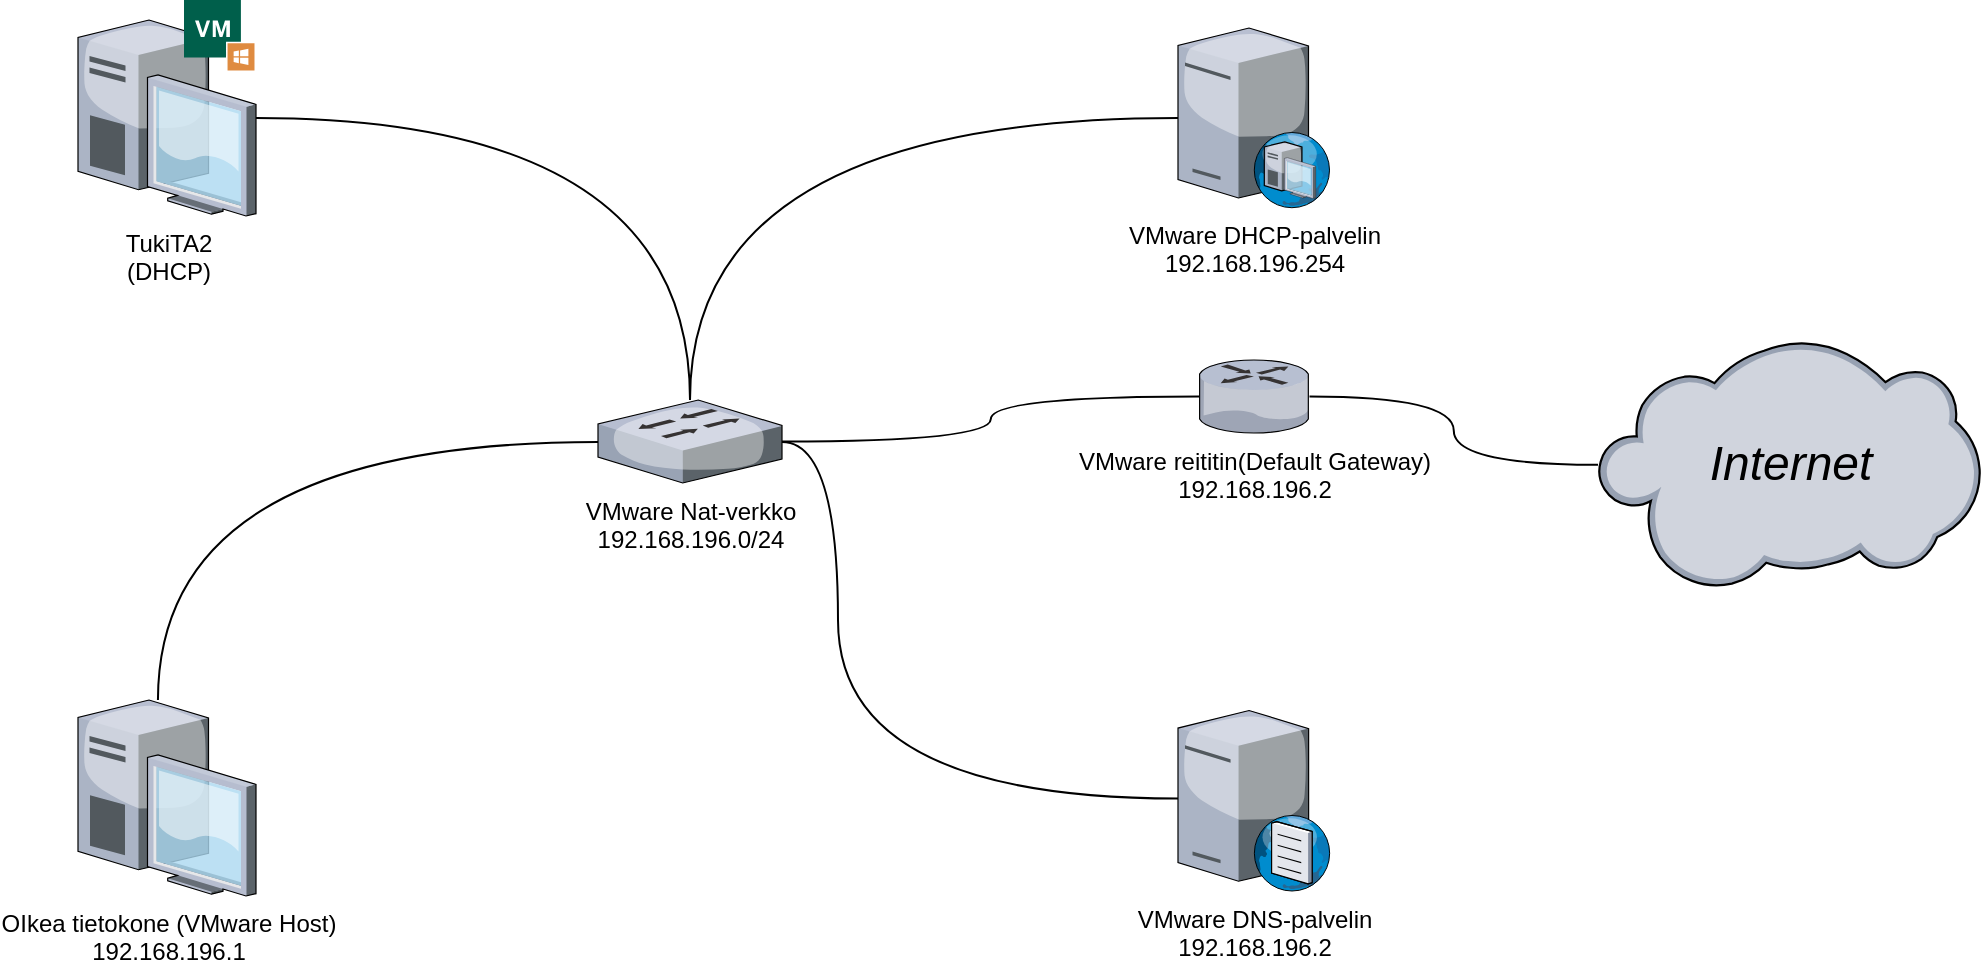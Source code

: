 <mxfile version="14.1.8" type="device"><diagram id="EAwEDiuZClmKTsoaHFjF" name="Page-1"><mxGraphModel dx="1378" dy="666" grid="1" gridSize="10" guides="1" tooltips="1" connect="1" arrows="1" fold="1" page="1" pageScale="1" pageWidth="1169" pageHeight="827" math="0" shadow="0"><root><mxCell id="0"/><mxCell id="1" parent="0"/><mxCell id="wjTInbpavLlrdXffNGfC-1" value="" style="group" vertex="1" connectable="0" parent="1"><mxGeometry x="50" y="40" width="89" height="108" as="geometry"/></mxCell><object label="TukiTA2&lt;br&gt;(DHCP)" OS="Windows 10" id="wjTInbpavLlrdXffNGfC-2"><mxCell style="verticalLabelPosition=bottom;aspect=fixed;html=1;verticalAlign=top;strokeColor=none;align=center;outlineConnect=0;shape=mxgraph.citrix.desktop;" vertex="1" parent="wjTInbpavLlrdXffNGfC-1"><mxGeometry y="10" width="89" height="98" as="geometry"/></mxCell></object><mxCell id="wjTInbpavLlrdXffNGfC-3" value="" style="pointerEvents=1;shadow=0;dashed=0;html=1;strokeColor=none;fillColor=#005F4B;labelPosition=center;verticalLabelPosition=bottom;verticalAlign=top;align=center;outlineConnect=0;shape=mxgraph.veeam2.windows_vm;rounded=0;glass=1;" vertex="1" parent="wjTInbpavLlrdXffNGfC-1"><mxGeometry x="53" width="36" height="36" as="geometry"/></mxCell><mxCell id="wjTInbpavLlrdXffNGfC-14" style="edgeStyle=orthogonalEdgeStyle;curved=1;orthogonalLoop=1;jettySize=auto;html=1;endArrow=none;endFill=0;fontSize=24;exitX=0.456;exitY=0.063;exitDx=0;exitDy=0;exitPerimeter=0;" edge="1" parent="1" source="wjTInbpavLlrdXffNGfC-6" target="wjTInbpavLlrdXffNGfC-7"><mxGeometry relative="1" as="geometry"><Array as="points"><mxPoint x="90" y="261"/></Array></mxGeometry></mxCell><mxCell id="wjTInbpavLlrdXffNGfC-6" value="OIkea tietokone (VMware Host)&lt;br&gt;192.168.196.1" style="verticalLabelPosition=bottom;aspect=fixed;html=1;verticalAlign=top;align=center;outlineConnect=0;shape=mxgraph.citrix.desktop;strokeWidth=22;perimeterSpacing=7;strokeColor=#d79b00;gradientColor=#ffa500;fillColor=#ffcd28;shadow=0;" vertex="1" parent="1"><mxGeometry x="50" y="390" width="89" height="98" as="geometry"/></mxCell><mxCell id="wjTInbpavLlrdXffNGfC-7" value="VMware Nat-verkko&lt;br&gt;192.168.196.0/24" style="verticalLabelPosition=bottom;aspect=fixed;html=1;verticalAlign=top;strokeColor=none;align=center;outlineConnect=0;shape=mxgraph.citrix.switch;" vertex="1" parent="1"><mxGeometry x="310" y="240" width="92" height="41.5" as="geometry"/></mxCell><mxCell id="wjTInbpavLlrdXffNGfC-18" style="edgeStyle=orthogonalEdgeStyle;curved=1;orthogonalLoop=1;jettySize=auto;html=1;endArrow=none;endFill=0;fontSize=24;" edge="1" parent="1" source="wjTInbpavLlrdXffNGfC-9" target="wjTInbpavLlrdXffNGfC-7"><mxGeometry relative="1" as="geometry"/></mxCell><mxCell id="wjTInbpavLlrdXffNGfC-9" value="VMware DHCP-palvelin&lt;br&gt;192.168.196.254" style="verticalLabelPosition=bottom;aspect=fixed;html=1;verticalAlign=top;strokeColor=none;align=center;outlineConnect=0;shape=mxgraph.citrix.dhcp_server;" vertex="1" parent="1"><mxGeometry x="600" y="54" width="76" height="90" as="geometry"/></mxCell><mxCell id="wjTInbpavLlrdXffNGfC-17" style="edgeStyle=orthogonalEdgeStyle;curved=1;orthogonalLoop=1;jettySize=auto;html=1;endArrow=none;endFill=0;fontSize=24;" edge="1" parent="1" source="wjTInbpavLlrdXffNGfC-10" target="wjTInbpavLlrdXffNGfC-7"><mxGeometry relative="1" as="geometry"><Array as="points"><mxPoint x="430" y="439"/><mxPoint x="430" y="261"/></Array></mxGeometry></mxCell><mxCell id="wjTInbpavLlrdXffNGfC-10" value="VMware DNS-palvelin&lt;br&gt;192.168.196.2" style="verticalLabelPosition=bottom;aspect=fixed;html=1;verticalAlign=top;strokeColor=none;align=center;outlineConnect=0;shape=mxgraph.citrix.dns_server;" vertex="1" parent="1"><mxGeometry x="600" y="393" width="76.5" height="92.5" as="geometry"/></mxCell><mxCell id="wjTInbpavLlrdXffNGfC-11" value="Internet" style="verticalLabelPosition=middle;aspect=fixed;html=1;verticalAlign=middle;strokeColor=none;align=center;outlineConnect=0;shape=mxgraph.citrix.cloud;labelPosition=center;fontSize=24;fontStyle=2" vertex="1" parent="1"><mxGeometry x="810" y="210" width="191.23" height="124.81" as="geometry"/></mxCell><mxCell id="wjTInbpavLlrdXffNGfC-15" style="edgeStyle=orthogonalEdgeStyle;curved=1;orthogonalLoop=1;jettySize=auto;html=1;endArrow=none;endFill=0;fontSize=24;" edge="1" parent="1" source="wjTInbpavLlrdXffNGfC-12" target="wjTInbpavLlrdXffNGfC-11"><mxGeometry relative="1" as="geometry"><Array as="points"/></mxGeometry></mxCell><mxCell id="wjTInbpavLlrdXffNGfC-19" style="edgeStyle=orthogonalEdgeStyle;curved=1;orthogonalLoop=1;jettySize=auto;html=1;endArrow=none;endFill=0;fontSize=24;" edge="1" parent="1" source="wjTInbpavLlrdXffNGfC-12" target="wjTInbpavLlrdXffNGfC-7"><mxGeometry relative="1" as="geometry"/></mxCell><mxCell id="wjTInbpavLlrdXffNGfC-12" value="VMware reititin(Default Gateway)&lt;br&gt;192.168.196.2" style="verticalLabelPosition=bottom;aspect=fixed;html=1;verticalAlign=top;strokeColor=none;align=center;outlineConnect=0;shape=mxgraph.citrix.router;" vertex="1" parent="1"><mxGeometry x="610.75" y="220" width="55" height="36.5" as="geometry"/></mxCell><mxCell id="wjTInbpavLlrdXffNGfC-13" style="edgeStyle=orthogonalEdgeStyle;orthogonalLoop=1;jettySize=auto;html=1;fontSize=24;curved=1;endArrow=none;endFill=0;" edge="1" parent="1" source="wjTInbpavLlrdXffNGfC-2" target="wjTInbpavLlrdXffNGfC-7"><mxGeometry relative="1" as="geometry"><Array as="points"><mxPoint x="356" y="99"/></Array></mxGeometry></mxCell></root></mxGraphModel></diagram></mxfile>